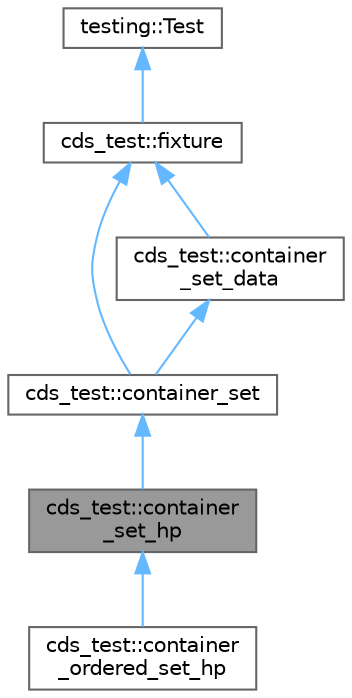 digraph "cds_test::container_set_hp"
{
 // LATEX_PDF_SIZE
  bgcolor="transparent";
  edge [fontname=Helvetica,fontsize=10,labelfontname=Helvetica,labelfontsize=10];
  node [fontname=Helvetica,fontsize=10,shape=box,height=0.2,width=0.4];
  Node1 [id="Node000001",label="cds_test::container\l_set_hp",height=0.2,width=0.4,color="gray40", fillcolor="grey60", style="filled", fontcolor="black",tooltip=" "];
  Node2 -> Node1 [id="edge1_Node000001_Node000002",dir="back",color="steelblue1",style="solid",tooltip=" "];
  Node2 [id="Node000002",label="cds_test::container_set",height=0.2,width=0.4,color="gray40", fillcolor="white", style="filled",URL="$classcds__test_1_1container__set.html",tooltip=" "];
  Node3 -> Node2 [id="edge2_Node000002_Node000003",dir="back",color="steelblue1",style="solid",tooltip=" "];
  Node3 [id="Node000003",label="cds_test::container\l_set_data",height=0.2,width=0.4,color="gray40", fillcolor="white", style="filled",URL="$classcds__test_1_1container__set__data.html",tooltip=" "];
  Node4 -> Node3 [id="edge3_Node000003_Node000004",dir="back",color="steelblue1",style="solid",tooltip=" "];
  Node4 [id="Node000004",label="cds_test::fixture",height=0.2,width=0.4,color="gray40", fillcolor="white", style="filled",URL="$classcds__test_1_1fixture.html",tooltip=" "];
  Node5 -> Node4 [id="edge4_Node000004_Node000005",dir="back",color="steelblue1",style="solid",tooltip=" "];
  Node5 [id="Node000005",label="testing::Test",height=0.2,width=0.4,color="gray40", fillcolor="white", style="filled",tooltip=" "];
  Node4 -> Node2 [id="edge5_Node000002_Node000004",dir="back",color="steelblue1",style="solid",tooltip=" "];
  Node1 -> Node6 [id="edge6_Node000001_Node000006",dir="back",color="steelblue1",style="solid",tooltip=" "];
  Node6 [id="Node000006",label="cds_test::container\l_ordered_set_hp",height=0.2,width=0.4,color="gray40", fillcolor="white", style="filled",URL="$classcds__test_1_1container__ordered__set__hp.html",tooltip=" "];
}
